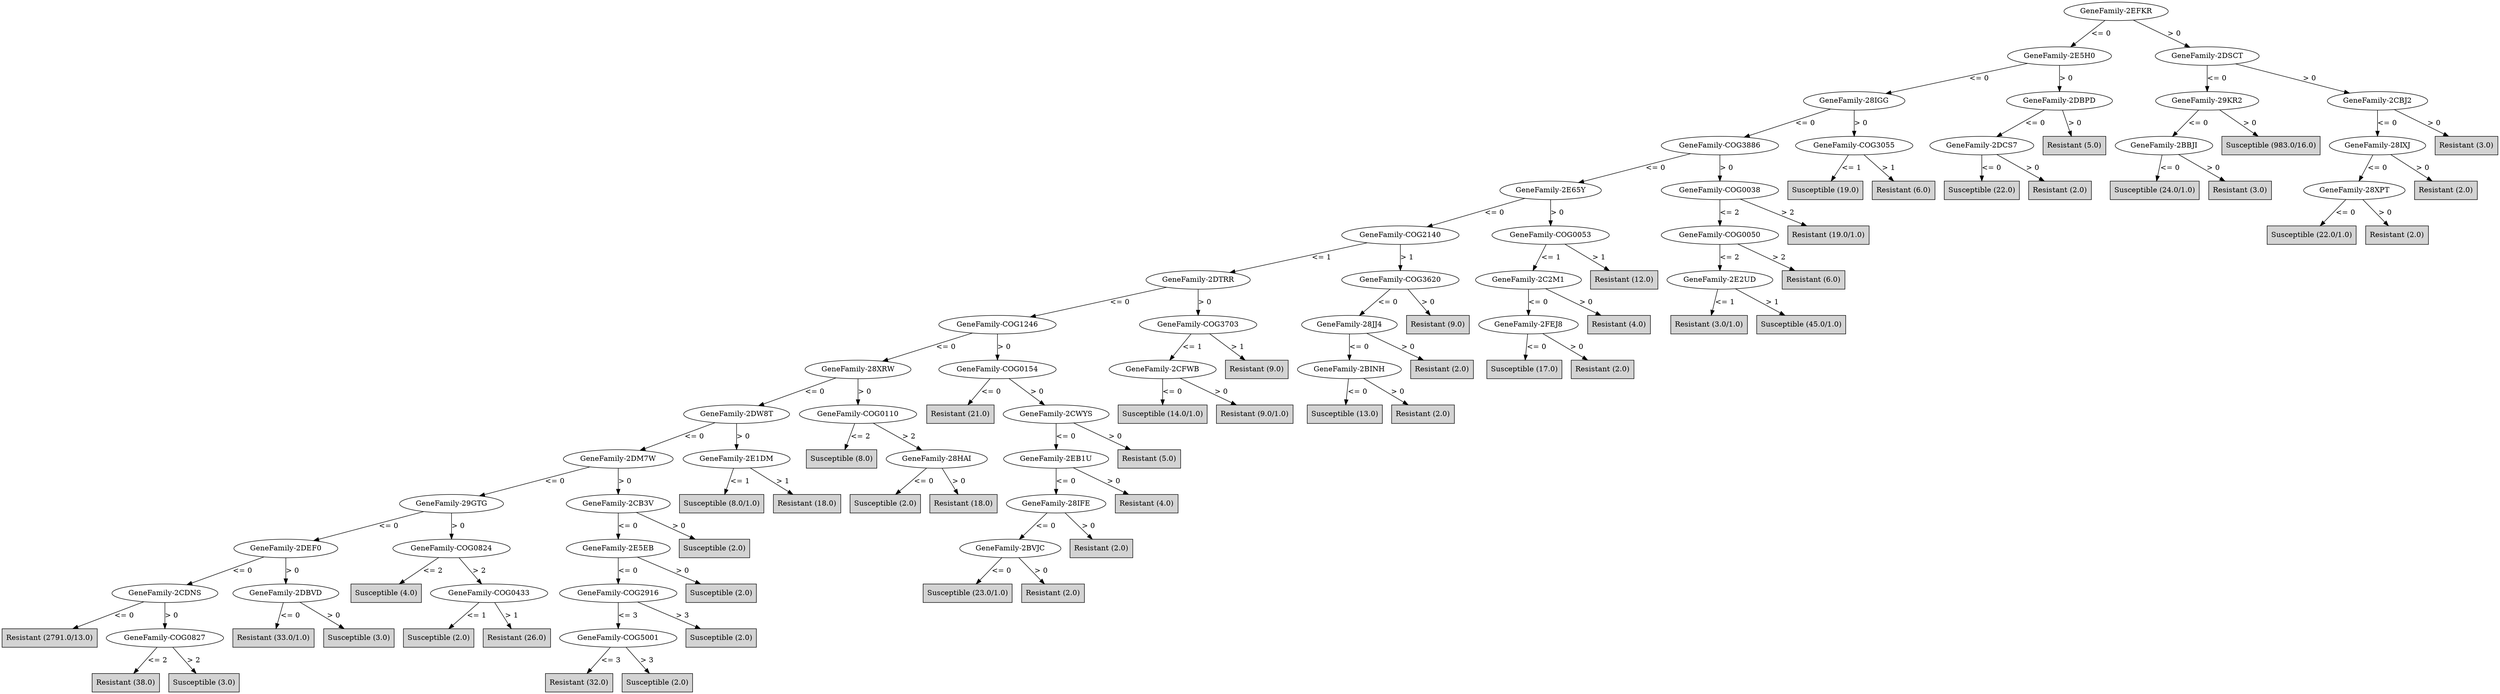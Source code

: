 digraph J48Tree {
N0 [label="GeneFamily-2EFKR" ]
N0->N1 [label="<= 0"]
N1 [label="GeneFamily-2E5H0" ]
N1->N2 [label="<= 0"]
N2 [label="GeneFamily-28IGG" ]
N2->N3 [label="<= 0"]
N3 [label="GeneFamily-COG3886" ]
N3->N4 [label="<= 0"]
N4 [label="GeneFamily-2E65Y" ]
N4->N5 [label="<= 0"]
N5 [label="GeneFamily-COG2140" ]
N5->N6 [label="<= 1"]
N6 [label="GeneFamily-2DTRR" ]
N6->N7 [label="<= 0"]
N7 [label="GeneFamily-COG1246" ]
N7->N8 [label="<= 0"]
N8 [label="GeneFamily-28XRW" ]
N8->N9 [label="<= 0"]
N9 [label="GeneFamily-2DW8T" ]
N9->N10 [label="<= 0"]
N10 [label="GeneFamily-2DM7W" ]
N10->N11 [label="<= 0"]
N11 [label="GeneFamily-29GTG" ]
N11->N12 [label="<= 0"]
N12 [label="GeneFamily-2DEF0" ]
N12->N13 [label="<= 0"]
N13 [label="GeneFamily-2CDNS" ]
N13->N14 [label="<= 0"]
N14 [label="Resistant (2791.0/13.0)" shape=box style=filled ]
N13->N15 [label="> 0"]
N15 [label="GeneFamily-COG0827" ]
N15->N16 [label="<= 2"]
N16 [label="Resistant (38.0)" shape=box style=filled ]
N15->N17 [label="> 2"]
N17 [label="Susceptible (3.0)" shape=box style=filled ]
N12->N18 [label="> 0"]
N18 [label="GeneFamily-2DBVD" ]
N18->N19 [label="<= 0"]
N19 [label="Resistant (33.0/1.0)" shape=box style=filled ]
N18->N20 [label="> 0"]
N20 [label="Susceptible (3.0)" shape=box style=filled ]
N11->N21 [label="> 0"]
N21 [label="GeneFamily-COG0824" ]
N21->N22 [label="<= 2"]
N22 [label="Susceptible (4.0)" shape=box style=filled ]
N21->N23 [label="> 2"]
N23 [label="GeneFamily-COG0433" ]
N23->N24 [label="<= 1"]
N24 [label="Susceptible (2.0)" shape=box style=filled ]
N23->N25 [label="> 1"]
N25 [label="Resistant (26.0)" shape=box style=filled ]
N10->N26 [label="> 0"]
N26 [label="GeneFamily-2CB3V" ]
N26->N27 [label="<= 0"]
N27 [label="GeneFamily-2E5EB" ]
N27->N28 [label="<= 0"]
N28 [label="GeneFamily-COG2916" ]
N28->N29 [label="<= 3"]
N29 [label="GeneFamily-COG5001" ]
N29->N30 [label="<= 3"]
N30 [label="Resistant (32.0)" shape=box style=filled ]
N29->N31 [label="> 3"]
N31 [label="Susceptible (2.0)" shape=box style=filled ]
N28->N32 [label="> 3"]
N32 [label="Susceptible (2.0)" shape=box style=filled ]
N27->N33 [label="> 0"]
N33 [label="Susceptible (2.0)" shape=box style=filled ]
N26->N34 [label="> 0"]
N34 [label="Susceptible (2.0)" shape=box style=filled ]
N9->N35 [label="> 0"]
N35 [label="GeneFamily-2E1DM" ]
N35->N36 [label="<= 1"]
N36 [label="Susceptible (8.0/1.0)" shape=box style=filled ]
N35->N37 [label="> 1"]
N37 [label="Resistant (18.0)" shape=box style=filled ]
N8->N38 [label="> 0"]
N38 [label="GeneFamily-COG0110" ]
N38->N39 [label="<= 2"]
N39 [label="Susceptible (8.0)" shape=box style=filled ]
N38->N40 [label="> 2"]
N40 [label="GeneFamily-28HAI" ]
N40->N41 [label="<= 0"]
N41 [label="Susceptible (2.0)" shape=box style=filled ]
N40->N42 [label="> 0"]
N42 [label="Resistant (18.0)" shape=box style=filled ]
N7->N43 [label="> 0"]
N43 [label="GeneFamily-COG0154" ]
N43->N44 [label="<= 0"]
N44 [label="Resistant (21.0)" shape=box style=filled ]
N43->N45 [label="> 0"]
N45 [label="GeneFamily-2CWYS" ]
N45->N46 [label="<= 0"]
N46 [label="GeneFamily-2EB1U" ]
N46->N47 [label="<= 0"]
N47 [label="GeneFamily-28IFE" ]
N47->N48 [label="<= 0"]
N48 [label="GeneFamily-2BVJC" ]
N48->N49 [label="<= 0"]
N49 [label="Susceptible (23.0/1.0)" shape=box style=filled ]
N48->N50 [label="> 0"]
N50 [label="Resistant (2.0)" shape=box style=filled ]
N47->N51 [label="> 0"]
N51 [label="Resistant (2.0)" shape=box style=filled ]
N46->N52 [label="> 0"]
N52 [label="Resistant (4.0)" shape=box style=filled ]
N45->N53 [label="> 0"]
N53 [label="Resistant (5.0)" shape=box style=filled ]
N6->N54 [label="> 0"]
N54 [label="GeneFamily-COG3703" ]
N54->N55 [label="<= 1"]
N55 [label="GeneFamily-2CFWB" ]
N55->N56 [label="<= 0"]
N56 [label="Susceptible (14.0/1.0)" shape=box style=filled ]
N55->N57 [label="> 0"]
N57 [label="Resistant (9.0/1.0)" shape=box style=filled ]
N54->N58 [label="> 1"]
N58 [label="Resistant (9.0)" shape=box style=filled ]
N5->N59 [label="> 1"]
N59 [label="GeneFamily-COG3620" ]
N59->N60 [label="<= 0"]
N60 [label="GeneFamily-28JJ4" ]
N60->N61 [label="<= 0"]
N61 [label="GeneFamily-2BINH" ]
N61->N62 [label="<= 0"]
N62 [label="Susceptible (13.0)" shape=box style=filled ]
N61->N63 [label="> 0"]
N63 [label="Resistant (2.0)" shape=box style=filled ]
N60->N64 [label="> 0"]
N64 [label="Resistant (2.0)" shape=box style=filled ]
N59->N65 [label="> 0"]
N65 [label="Resistant (9.0)" shape=box style=filled ]
N4->N66 [label="> 0"]
N66 [label="GeneFamily-COG0053" ]
N66->N67 [label="<= 1"]
N67 [label="GeneFamily-2C2M1" ]
N67->N68 [label="<= 0"]
N68 [label="GeneFamily-2FEJ8" ]
N68->N69 [label="<= 0"]
N69 [label="Susceptible (17.0)" shape=box style=filled ]
N68->N70 [label="> 0"]
N70 [label="Resistant (2.0)" shape=box style=filled ]
N67->N71 [label="> 0"]
N71 [label="Resistant (4.0)" shape=box style=filled ]
N66->N72 [label="> 1"]
N72 [label="Resistant (12.0)" shape=box style=filled ]
N3->N73 [label="> 0"]
N73 [label="GeneFamily-COG0038" ]
N73->N74 [label="<= 2"]
N74 [label="GeneFamily-COG0050" ]
N74->N75 [label="<= 2"]
N75 [label="GeneFamily-2E2UD" ]
N75->N76 [label="<= 1"]
N76 [label="Resistant (3.0/1.0)" shape=box style=filled ]
N75->N77 [label="> 1"]
N77 [label="Susceptible (45.0/1.0)" shape=box style=filled ]
N74->N78 [label="> 2"]
N78 [label="Resistant (6.0)" shape=box style=filled ]
N73->N79 [label="> 2"]
N79 [label="Resistant (19.0/1.0)" shape=box style=filled ]
N2->N80 [label="> 0"]
N80 [label="GeneFamily-COG3055" ]
N80->N81 [label="<= 1"]
N81 [label="Susceptible (19.0)" shape=box style=filled ]
N80->N82 [label="> 1"]
N82 [label="Resistant (6.0)" shape=box style=filled ]
N1->N83 [label="> 0"]
N83 [label="GeneFamily-2DBPD" ]
N83->N84 [label="<= 0"]
N84 [label="GeneFamily-2DCS7" ]
N84->N85 [label="<= 0"]
N85 [label="Susceptible (22.0)" shape=box style=filled ]
N84->N86 [label="> 0"]
N86 [label="Resistant (2.0)" shape=box style=filled ]
N83->N87 [label="> 0"]
N87 [label="Resistant (5.0)" shape=box style=filled ]
N0->N88 [label="> 0"]
N88 [label="GeneFamily-2DSCT" ]
N88->N89 [label="<= 0"]
N89 [label="GeneFamily-29KR2" ]
N89->N90 [label="<= 0"]
N90 [label="GeneFamily-2BBJI" ]
N90->N91 [label="<= 0"]
N91 [label="Susceptible (24.0/1.0)" shape=box style=filled ]
N90->N92 [label="> 0"]
N92 [label="Resistant (3.0)" shape=box style=filled ]
N89->N93 [label="> 0"]
N93 [label="Susceptible (983.0/16.0)" shape=box style=filled ]
N88->N94 [label="> 0"]
N94 [label="GeneFamily-2CBJ2" ]
N94->N95 [label="<= 0"]
N95 [label="GeneFamily-28IXJ" ]
N95->N96 [label="<= 0"]
N96 [label="GeneFamily-28XPT" ]
N96->N97 [label="<= 0"]
N97 [label="Susceptible (22.0/1.0)" shape=box style=filled ]
N96->N98 [label="> 0"]
N98 [label="Resistant (2.0)" shape=box style=filled ]
N95->N99 [label="> 0"]
N99 [label="Resistant (2.0)" shape=box style=filled ]
N94->N100 [label="> 0"]
N100 [label="Resistant (3.0)" shape=box style=filled ]
}

